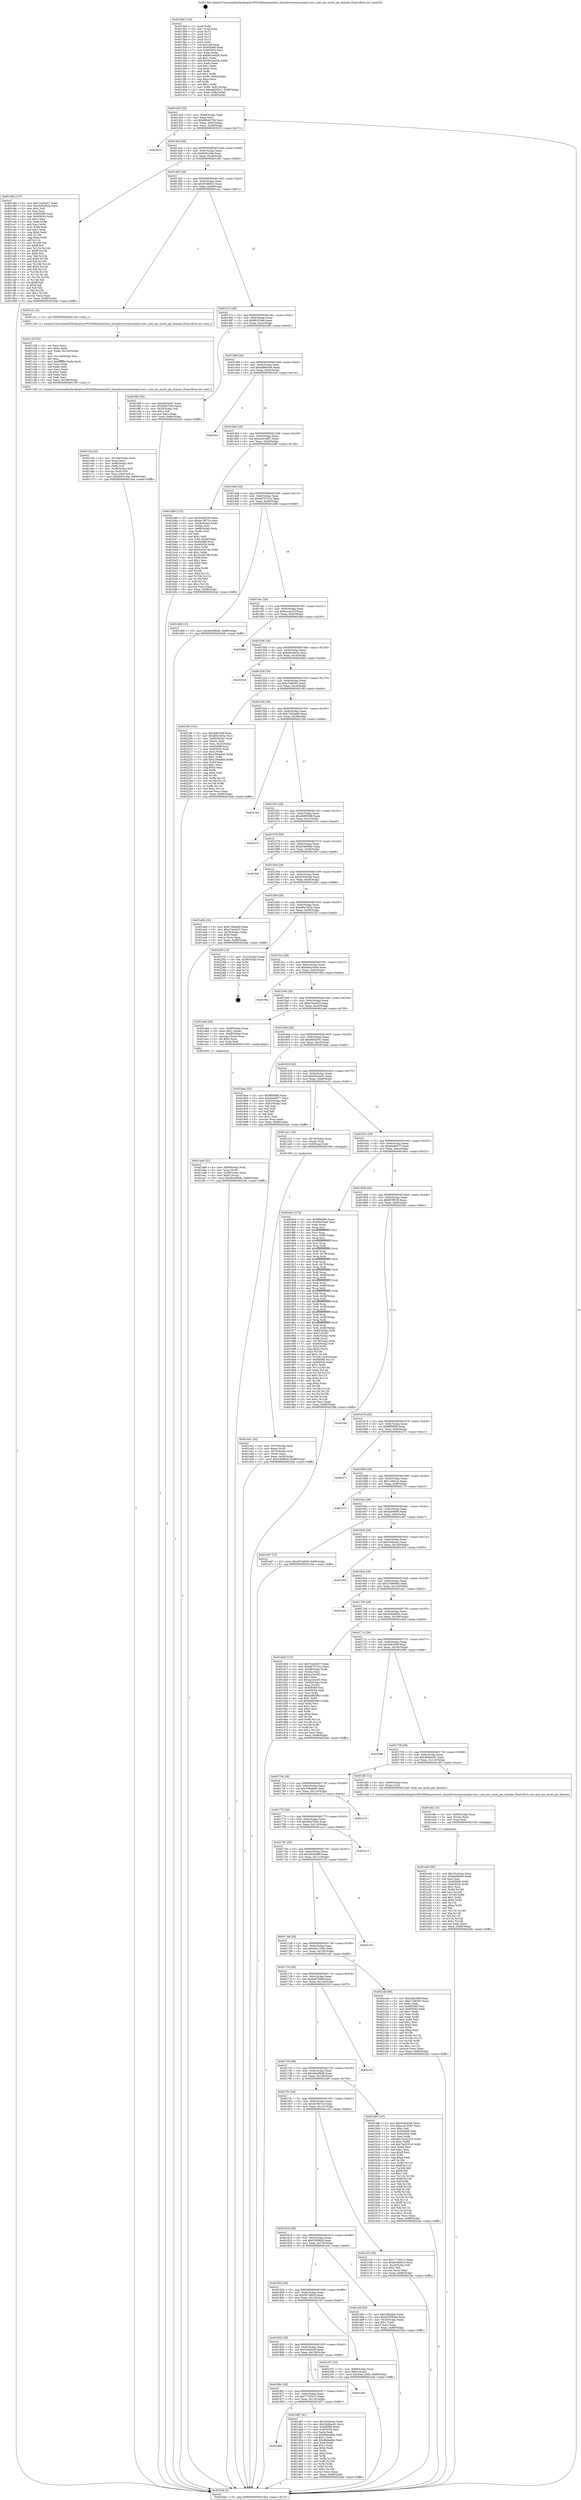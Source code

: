 digraph "0x4013b0" {
  label = "0x4013b0 (/mnt/c/Users/mathe/Desktop/tcc/POCII/binaries/extr_linuxdriversmiscmeipci-me.c_mei_me_unset_pm_domain_Final-ollvm.out::main(0))"
  labelloc = "t"
  node[shape=record]

  Entry [label="",width=0.3,height=0.3,shape=circle,fillcolor=black,style=filled]
  "0x401424" [label="{
     0x401424 [32]\l
     | [instrs]\l
     &nbsp;&nbsp;0x401424 \<+6\>: mov -0x88(%rbp),%eax\l
     &nbsp;&nbsp;0x40142a \<+2\>: mov %eax,%ecx\l
     &nbsp;&nbsp;0x40142c \<+6\>: sub $0x89bd2790,%ecx\l
     &nbsp;&nbsp;0x401432 \<+6\>: mov %eax,-0x9c(%rbp)\l
     &nbsp;&nbsp;0x401438 \<+6\>: mov %ecx,-0xa0(%rbp)\l
     &nbsp;&nbsp;0x40143e \<+6\>: je 0000000000402023 \<main+0xc73\>\l
  }"]
  "0x402023" [label="{
     0x402023\l
  }", style=dashed]
  "0x401444" [label="{
     0x401444 [28]\l
     | [instrs]\l
     &nbsp;&nbsp;0x401444 \<+5\>: jmp 0000000000401449 \<main+0x99\>\l
     &nbsp;&nbsp;0x401449 \<+6\>: mov -0x9c(%rbp),%eax\l
     &nbsp;&nbsp;0x40144f \<+5\>: sub $0x8c921efa,%eax\l
     &nbsp;&nbsp;0x401454 \<+6\>: mov %eax,-0xa4(%rbp)\l
     &nbsp;&nbsp;0x40145a \<+6\>: je 0000000000401c84 \<main+0x8d4\>\l
  }"]
  Exit [label="",width=0.3,height=0.3,shape=circle,fillcolor=black,style=filled,peripheries=2]
  "0x401c84" [label="{
     0x401c84 [137]\l
     | [instrs]\l
     &nbsp;&nbsp;0x401c84 \<+5\>: mov $0x7ca26457,%eax\l
     &nbsp;&nbsp;0x401c89 \<+5\>: mov $0x2b50d054,%ecx\l
     &nbsp;&nbsp;0x401c8e \<+2\>: mov $0x1,%dl\l
     &nbsp;&nbsp;0x401c90 \<+2\>: xor %esi,%esi\l
     &nbsp;&nbsp;0x401c92 \<+7\>: mov 0x405068,%edi\l
     &nbsp;&nbsp;0x401c99 \<+8\>: mov 0x405054,%r8d\l
     &nbsp;&nbsp;0x401ca1 \<+3\>: sub $0x1,%esi\l
     &nbsp;&nbsp;0x401ca4 \<+3\>: mov %edi,%r9d\l
     &nbsp;&nbsp;0x401ca7 \<+3\>: add %esi,%r9d\l
     &nbsp;&nbsp;0x401caa \<+4\>: imul %r9d,%edi\l
     &nbsp;&nbsp;0x401cae \<+3\>: and $0x1,%edi\l
     &nbsp;&nbsp;0x401cb1 \<+3\>: cmp $0x0,%edi\l
     &nbsp;&nbsp;0x401cb4 \<+4\>: sete %r10b\l
     &nbsp;&nbsp;0x401cb8 \<+4\>: cmp $0xa,%r8d\l
     &nbsp;&nbsp;0x401cbc \<+4\>: setl %r11b\l
     &nbsp;&nbsp;0x401cc0 \<+3\>: mov %r10b,%bl\l
     &nbsp;&nbsp;0x401cc3 \<+3\>: xor $0xff,%bl\l
     &nbsp;&nbsp;0x401cc6 \<+3\>: mov %r11b,%r14b\l
     &nbsp;&nbsp;0x401cc9 \<+4\>: xor $0xff,%r14b\l
     &nbsp;&nbsp;0x401ccd \<+3\>: xor $0x0,%dl\l
     &nbsp;&nbsp;0x401cd0 \<+3\>: mov %bl,%r15b\l
     &nbsp;&nbsp;0x401cd3 \<+4\>: and $0x0,%r15b\l
     &nbsp;&nbsp;0x401cd7 \<+3\>: and %dl,%r10b\l
     &nbsp;&nbsp;0x401cda \<+3\>: mov %r14b,%r12b\l
     &nbsp;&nbsp;0x401cdd \<+4\>: and $0x0,%r12b\l
     &nbsp;&nbsp;0x401ce1 \<+3\>: and %dl,%r11b\l
     &nbsp;&nbsp;0x401ce4 \<+3\>: or %r10b,%r15b\l
     &nbsp;&nbsp;0x401ce7 \<+3\>: or %r11b,%r12b\l
     &nbsp;&nbsp;0x401cea \<+3\>: xor %r12b,%r15b\l
     &nbsp;&nbsp;0x401ced \<+3\>: or %r14b,%bl\l
     &nbsp;&nbsp;0x401cf0 \<+3\>: xor $0xff,%bl\l
     &nbsp;&nbsp;0x401cf3 \<+3\>: or $0x0,%dl\l
     &nbsp;&nbsp;0x401cf6 \<+2\>: and %dl,%bl\l
     &nbsp;&nbsp;0x401cf8 \<+3\>: or %bl,%r15b\l
     &nbsp;&nbsp;0x401cfb \<+4\>: test $0x1,%r15b\l
     &nbsp;&nbsp;0x401cff \<+3\>: cmovne %ecx,%eax\l
     &nbsp;&nbsp;0x401d02 \<+6\>: mov %eax,-0x88(%rbp)\l
     &nbsp;&nbsp;0x401d08 \<+5\>: jmp 00000000004023ab \<main+0xffb\>\l
  }"]
  "0x401460" [label="{
     0x401460 [28]\l
     | [instrs]\l
     &nbsp;&nbsp;0x401460 \<+5\>: jmp 0000000000401465 \<main+0xb5\>\l
     &nbsp;&nbsp;0x401465 \<+6\>: mov -0x9c(%rbp),%eax\l
     &nbsp;&nbsp;0x40146b \<+5\>: sub $0x916fe8c3,%eax\l
     &nbsp;&nbsp;0x401470 \<+6\>: mov %eax,-0xa8(%rbp)\l
     &nbsp;&nbsp;0x401476 \<+6\>: je 0000000000401c21 \<main+0x871\>\l
  }"]
  "0x401e0d" [label="{
     0x401e0d [90]\l
     | [instrs]\l
     &nbsp;&nbsp;0x401e0d \<+5\>: mov $0x1fcd2eac,%ecx\l
     &nbsp;&nbsp;0x401e12 \<+5\>: mov $0xba94689,%edx\l
     &nbsp;&nbsp;0x401e17 \<+2\>: xor %esi,%esi\l
     &nbsp;&nbsp;0x401e19 \<+8\>: mov 0x405068,%r8d\l
     &nbsp;&nbsp;0x401e21 \<+8\>: mov 0x405054,%r9d\l
     &nbsp;&nbsp;0x401e29 \<+3\>: sub $0x1,%esi\l
     &nbsp;&nbsp;0x401e2c \<+3\>: mov %r8d,%r10d\l
     &nbsp;&nbsp;0x401e2f \<+3\>: add %esi,%r10d\l
     &nbsp;&nbsp;0x401e32 \<+4\>: imul %r10d,%r8d\l
     &nbsp;&nbsp;0x401e36 \<+4\>: and $0x1,%r8d\l
     &nbsp;&nbsp;0x401e3a \<+4\>: cmp $0x0,%r8d\l
     &nbsp;&nbsp;0x401e3e \<+4\>: sete %r11b\l
     &nbsp;&nbsp;0x401e42 \<+4\>: cmp $0xa,%r9d\l
     &nbsp;&nbsp;0x401e46 \<+3\>: setl %bl\l
     &nbsp;&nbsp;0x401e49 \<+3\>: mov %r11b,%r14b\l
     &nbsp;&nbsp;0x401e4c \<+3\>: and %bl,%r14b\l
     &nbsp;&nbsp;0x401e4f \<+3\>: xor %bl,%r11b\l
     &nbsp;&nbsp;0x401e52 \<+3\>: or %r11b,%r14b\l
     &nbsp;&nbsp;0x401e55 \<+4\>: test $0x1,%r14b\l
     &nbsp;&nbsp;0x401e59 \<+3\>: cmovne %edx,%ecx\l
     &nbsp;&nbsp;0x401e5c \<+6\>: mov %ecx,-0x88(%rbp)\l
     &nbsp;&nbsp;0x401e62 \<+5\>: jmp 00000000004023ab \<main+0xffb\>\l
  }"]
  "0x401c21" [label="{
     0x401c21 [5]\l
     | [instrs]\l
     &nbsp;&nbsp;0x401c21 \<+5\>: call 0000000000401160 \<next_i\>\l
     | [calls]\l
     &nbsp;&nbsp;0x401160 \{1\} (/mnt/c/Users/mathe/Desktop/tcc/POCII/binaries/extr_linuxdriversmiscmeipci-me.c_mei_me_unset_pm_domain_Final-ollvm.out::next_i)\l
  }"]
  "0x40147c" [label="{
     0x40147c [28]\l
     | [instrs]\l
     &nbsp;&nbsp;0x40147c \<+5\>: jmp 0000000000401481 \<main+0xd1\>\l
     &nbsp;&nbsp;0x401481 \<+6\>: mov -0x9c(%rbp),%eax\l
     &nbsp;&nbsp;0x401487 \<+5\>: sub $0x9fcf19a6,%eax\l
     &nbsp;&nbsp;0x40148c \<+6\>: mov %eax,-0xac(%rbp)\l
     &nbsp;&nbsp;0x401492 \<+6\>: je 00000000004019f5 \<main+0x645\>\l
  }"]
  "0x401dfe" [label="{
     0x401dfe [15]\l
     | [instrs]\l
     &nbsp;&nbsp;0x401dfe \<+4\>: mov -0x60(%rbp),%rax\l
     &nbsp;&nbsp;0x401e02 \<+3\>: mov (%rax),%rax\l
     &nbsp;&nbsp;0x401e05 \<+3\>: mov %rax,%rdi\l
     &nbsp;&nbsp;0x401e08 \<+5\>: call 0000000000401030 \<free@plt\>\l
     | [calls]\l
     &nbsp;&nbsp;0x401030 \{1\} (unknown)\l
  }"]
  "0x4019f5" [label="{
     0x4019f5 [30]\l
     | [instrs]\l
     &nbsp;&nbsp;0x4019f5 \<+5\>: mov $0xef5cbe61,%eax\l
     &nbsp;&nbsp;0x4019fa \<+5\>: mov $0x3f2b7b64,%ecx\l
     &nbsp;&nbsp;0x4019ff \<+3\>: mov -0x35(%rbp),%dl\l
     &nbsp;&nbsp;0x401a02 \<+3\>: test $0x1,%dl\l
     &nbsp;&nbsp;0x401a05 \<+3\>: cmovne %ecx,%eax\l
     &nbsp;&nbsp;0x401a08 \<+6\>: mov %eax,-0x88(%rbp)\l
     &nbsp;&nbsp;0x401a0e \<+5\>: jmp 00000000004023ab \<main+0xffb\>\l
  }"]
  "0x401498" [label="{
     0x401498 [28]\l
     | [instrs]\l
     &nbsp;&nbsp;0x401498 \<+5\>: jmp 000000000040149d \<main+0xed\>\l
     &nbsp;&nbsp;0x40149d \<+6\>: mov -0x9c(%rbp),%eax\l
     &nbsp;&nbsp;0x4014a3 \<+5\>: sub $0xa986a5e8,%eax\l
     &nbsp;&nbsp;0x4014a8 \<+6\>: mov %eax,-0xb0(%rbp)\l
     &nbsp;&nbsp;0x4014ae \<+6\>: je 0000000000401fcd \<main+0xc1d\>\l
  }"]
  "0x401888" [label="{
     0x401888\l
  }", style=dashed]
  "0x401fcd" [label="{
     0x401fcd\l
  }", style=dashed]
  "0x4014b4" [label="{
     0x4014b4 [28]\l
     | [instrs]\l
     &nbsp;&nbsp;0x4014b4 \<+5\>: jmp 00000000004014b9 \<main+0x109\>\l
     &nbsp;&nbsp;0x4014b9 \<+6\>: mov -0x9c(%rbp),%eax\l
     &nbsp;&nbsp;0x4014bf \<+5\>: sub $0xacd140b7,%eax\l
     &nbsp;&nbsp;0x4014c4 \<+6\>: mov %eax,-0xb4(%rbp)\l
     &nbsp;&nbsp;0x4014ca \<+6\>: je 0000000000401b89 \<main+0x7d9\>\l
  }"]
  "0x401d97" [label="{
     0x401d97 [91]\l
     | [instrs]\l
     &nbsp;&nbsp;0x401d97 \<+5\>: mov $0x1fcd2eac,%eax\l
     &nbsp;&nbsp;0x401d9c \<+5\>: mov $0x36d6ec91,%ecx\l
     &nbsp;&nbsp;0x401da1 \<+7\>: mov 0x405068,%edx\l
     &nbsp;&nbsp;0x401da8 \<+7\>: mov 0x405054,%esi\l
     &nbsp;&nbsp;0x401daf \<+2\>: mov %edx,%edi\l
     &nbsp;&nbsp;0x401db1 \<+6\>: sub $0xdfebadbe,%edi\l
     &nbsp;&nbsp;0x401db7 \<+3\>: sub $0x1,%edi\l
     &nbsp;&nbsp;0x401dba \<+6\>: add $0xdfebadbe,%edi\l
     &nbsp;&nbsp;0x401dc0 \<+3\>: imul %edi,%edx\l
     &nbsp;&nbsp;0x401dc3 \<+3\>: and $0x1,%edx\l
     &nbsp;&nbsp;0x401dc6 \<+3\>: cmp $0x0,%edx\l
     &nbsp;&nbsp;0x401dc9 \<+4\>: sete %r8b\l
     &nbsp;&nbsp;0x401dcd \<+3\>: cmp $0xa,%esi\l
     &nbsp;&nbsp;0x401dd0 \<+4\>: setl %r9b\l
     &nbsp;&nbsp;0x401dd4 \<+3\>: mov %r8b,%r10b\l
     &nbsp;&nbsp;0x401dd7 \<+3\>: and %r9b,%r10b\l
     &nbsp;&nbsp;0x401dda \<+3\>: xor %r9b,%r8b\l
     &nbsp;&nbsp;0x401ddd \<+3\>: or %r8b,%r10b\l
     &nbsp;&nbsp;0x401de0 \<+4\>: test $0x1,%r10b\l
     &nbsp;&nbsp;0x401de4 \<+3\>: cmovne %ecx,%eax\l
     &nbsp;&nbsp;0x401de7 \<+6\>: mov %eax,-0x88(%rbp)\l
     &nbsp;&nbsp;0x401ded \<+5\>: jmp 00000000004023ab \<main+0xffb\>\l
  }"]
  "0x401b89" [label="{
     0x401b89 [122]\l
     | [instrs]\l
     &nbsp;&nbsp;0x401b89 \<+5\>: mov $0x5c9cf229,%eax\l
     &nbsp;&nbsp;0x401b8e \<+5\>: mov $0x4e7fb71e,%ecx\l
     &nbsp;&nbsp;0x401b93 \<+4\>: mov -0x58(%rbp),%rdx\l
     &nbsp;&nbsp;0x401b97 \<+2\>: mov (%rdx),%esi\l
     &nbsp;&nbsp;0x401b99 \<+4\>: mov -0x68(%rbp),%rdx\l
     &nbsp;&nbsp;0x401b9d \<+2\>: cmp (%rdx),%esi\l
     &nbsp;&nbsp;0x401b9f \<+4\>: setl %dil\l
     &nbsp;&nbsp;0x401ba3 \<+4\>: and $0x1,%dil\l
     &nbsp;&nbsp;0x401ba7 \<+4\>: mov %dil,-0x2d(%rbp)\l
     &nbsp;&nbsp;0x401bab \<+7\>: mov 0x405068,%esi\l
     &nbsp;&nbsp;0x401bb2 \<+8\>: mov 0x405054,%r8d\l
     &nbsp;&nbsp;0x401bba \<+3\>: mov %esi,%r9d\l
     &nbsp;&nbsp;0x401bbd \<+7\>: add $0x3ce5e74b,%r9d\l
     &nbsp;&nbsp;0x401bc4 \<+4\>: sub $0x1,%r9d\l
     &nbsp;&nbsp;0x401bc8 \<+7\>: sub $0x3ce5e74b,%r9d\l
     &nbsp;&nbsp;0x401bcf \<+4\>: imul %r9d,%esi\l
     &nbsp;&nbsp;0x401bd3 \<+3\>: and $0x1,%esi\l
     &nbsp;&nbsp;0x401bd6 \<+3\>: cmp $0x0,%esi\l
     &nbsp;&nbsp;0x401bd9 \<+4\>: sete %dil\l
     &nbsp;&nbsp;0x401bdd \<+4\>: cmp $0xa,%r8d\l
     &nbsp;&nbsp;0x401be1 \<+4\>: setl %r10b\l
     &nbsp;&nbsp;0x401be5 \<+3\>: mov %dil,%r11b\l
     &nbsp;&nbsp;0x401be8 \<+3\>: and %r10b,%r11b\l
     &nbsp;&nbsp;0x401beb \<+3\>: xor %r10b,%dil\l
     &nbsp;&nbsp;0x401bee \<+3\>: or %dil,%r11b\l
     &nbsp;&nbsp;0x401bf1 \<+4\>: test $0x1,%r11b\l
     &nbsp;&nbsp;0x401bf5 \<+3\>: cmovne %ecx,%eax\l
     &nbsp;&nbsp;0x401bf8 \<+6\>: mov %eax,-0x88(%rbp)\l
     &nbsp;&nbsp;0x401bfe \<+5\>: jmp 00000000004023ab \<main+0xffb\>\l
  }"]
  "0x4014d0" [label="{
     0x4014d0 [28]\l
     | [instrs]\l
     &nbsp;&nbsp;0x4014d0 \<+5\>: jmp 00000000004014d5 \<main+0x125\>\l
     &nbsp;&nbsp;0x4014d5 \<+6\>: mov -0x9c(%rbp),%eax\l
     &nbsp;&nbsp;0x4014db \<+5\>: sub $0xb670741a,%eax\l
     &nbsp;&nbsp;0x4014e0 \<+6\>: mov %eax,-0xb8(%rbp)\l
     &nbsp;&nbsp;0x4014e6 \<+6\>: je 0000000000401d88 \<main+0x9d8\>\l
  }"]
  "0x40186c" [label="{
     0x40186c [28]\l
     | [instrs]\l
     &nbsp;&nbsp;0x40186c \<+5\>: jmp 0000000000401871 \<main+0x4c1\>\l
     &nbsp;&nbsp;0x401871 \<+6\>: mov -0x9c(%rbp),%eax\l
     &nbsp;&nbsp;0x401877 \<+5\>: sub $0x771f3313,%eax\l
     &nbsp;&nbsp;0x40187c \<+6\>: mov %eax,-0x13c(%rbp)\l
     &nbsp;&nbsp;0x401882 \<+6\>: je 0000000000401d97 \<main+0x9e7\>\l
  }"]
  "0x401d88" [label="{
     0x401d88 [15]\l
     | [instrs]\l
     &nbsp;&nbsp;0x401d88 \<+10\>: movl $0x4b44f0d6,-0x88(%rbp)\l
     &nbsp;&nbsp;0x401d92 \<+5\>: jmp 00000000004023ab \<main+0xffb\>\l
  }"]
  "0x4014ec" [label="{
     0x4014ec [28]\l
     | [instrs]\l
     &nbsp;&nbsp;0x4014ec \<+5\>: jmp 00000000004014f1 \<main+0x141\>\l
     &nbsp;&nbsp;0x4014f1 \<+6\>: mov -0x9c(%rbp),%eax\l
     &nbsp;&nbsp;0x4014f7 \<+5\>: sub $0xbccea31f,%eax\l
     &nbsp;&nbsp;0x4014fc \<+6\>: mov %eax,-0xbc(%rbp)\l
     &nbsp;&nbsp;0x401502 \<+6\>: je 00000000004020e0 \<main+0xd30\>\l
  }"]
  "0x4022b6" [label="{
     0x4022b6\l
  }", style=dashed]
  "0x4020e0" [label="{
     0x4020e0\l
  }", style=dashed]
  "0x401508" [label="{
     0x401508 [28]\l
     | [instrs]\l
     &nbsp;&nbsp;0x401508 \<+5\>: jmp 000000000040150d \<main+0x15d\>\l
     &nbsp;&nbsp;0x40150d \<+6\>: mov -0x9c(%rbp),%eax\l
     &nbsp;&nbsp;0x401513 \<+5\>: sub $0xbf41843e,%eax\l
     &nbsp;&nbsp;0x401518 \<+6\>: mov %eax,-0xc0(%rbp)\l
     &nbsp;&nbsp;0x40151e \<+6\>: je 000000000040204d \<main+0xc9d\>\l
  }"]
  "0x401850" [label="{
     0x401850 [28]\l
     | [instrs]\l
     &nbsp;&nbsp;0x401850 \<+5\>: jmp 0000000000401855 \<main+0x4a5\>\l
     &nbsp;&nbsp;0x401855 \<+6\>: mov -0x9c(%rbp),%eax\l
     &nbsp;&nbsp;0x40185b \<+5\>: sub $0x5c9cf229,%eax\l
     &nbsp;&nbsp;0x401860 \<+6\>: mov %eax,-0x138(%rbp)\l
     &nbsp;&nbsp;0x401866 \<+6\>: je 00000000004022b6 \<main+0xf06\>\l
  }"]
  "0x40204d" [label="{
     0x40204d\l
  }", style=dashed]
  "0x401524" [label="{
     0x401524 [28]\l
     | [instrs]\l
     &nbsp;&nbsp;0x401524 \<+5\>: jmp 0000000000401529 \<main+0x179\>\l
     &nbsp;&nbsp;0x401529 \<+6\>: mov -0x9c(%rbp),%eax\l
     &nbsp;&nbsp;0x40152f \<+5\>: sub $0xc7afb565,%eax\l
     &nbsp;&nbsp;0x401534 \<+6\>: mov %eax,-0xc4(%rbp)\l
     &nbsp;&nbsp;0x40153a \<+6\>: je 00000000004021f6 \<main+0xe46\>\l
  }"]
  "0x402187" [label="{
     0x402187 [25]\l
     | [instrs]\l
     &nbsp;&nbsp;0x402187 \<+4\>: mov -0x80(%rbp),%rax\l
     &nbsp;&nbsp;0x40218b \<+6\>: movl $0x0,(%rax)\l
     &nbsp;&nbsp;0x402191 \<+10\>: movl $0x49a116d5,-0x88(%rbp)\l
     &nbsp;&nbsp;0x40219b \<+5\>: jmp 00000000004023ab \<main+0xffb\>\l
  }"]
  "0x4021f6" [label="{
     0x4021f6 [105]\l
     | [instrs]\l
     &nbsp;&nbsp;0x4021f6 \<+5\>: mov $0x2dfc356f,%eax\l
     &nbsp;&nbsp;0x4021fb \<+5\>: mov $0xd65c363a,%ecx\l
     &nbsp;&nbsp;0x402200 \<+4\>: mov -0x80(%rbp),%rdx\l
     &nbsp;&nbsp;0x402204 \<+2\>: mov (%rdx),%esi\l
     &nbsp;&nbsp;0x402206 \<+3\>: mov %esi,-0x2c(%rbp)\l
     &nbsp;&nbsp;0x402209 \<+7\>: mov 0x405068,%esi\l
     &nbsp;&nbsp;0x402210 \<+7\>: mov 0x405054,%edi\l
     &nbsp;&nbsp;0x402217 \<+3\>: mov %esi,%r8d\l
     &nbsp;&nbsp;0x40221a \<+7\>: sub $0x239ea8d0,%r8d\l
     &nbsp;&nbsp;0x402221 \<+4\>: sub $0x1,%r8d\l
     &nbsp;&nbsp;0x402225 \<+7\>: add $0x239ea8d0,%r8d\l
     &nbsp;&nbsp;0x40222c \<+4\>: imul %r8d,%esi\l
     &nbsp;&nbsp;0x402230 \<+3\>: and $0x1,%esi\l
     &nbsp;&nbsp;0x402233 \<+3\>: cmp $0x0,%esi\l
     &nbsp;&nbsp;0x402236 \<+4\>: sete %r9b\l
     &nbsp;&nbsp;0x40223a \<+3\>: cmp $0xa,%edi\l
     &nbsp;&nbsp;0x40223d \<+4\>: setl %r10b\l
     &nbsp;&nbsp;0x402241 \<+3\>: mov %r9b,%r11b\l
     &nbsp;&nbsp;0x402244 \<+3\>: and %r10b,%r11b\l
     &nbsp;&nbsp;0x402247 \<+3\>: xor %r10b,%r9b\l
     &nbsp;&nbsp;0x40224a \<+3\>: or %r9b,%r11b\l
     &nbsp;&nbsp;0x40224d \<+4\>: test $0x1,%r11b\l
     &nbsp;&nbsp;0x402251 \<+3\>: cmovne %ecx,%eax\l
     &nbsp;&nbsp;0x402254 \<+6\>: mov %eax,-0x88(%rbp)\l
     &nbsp;&nbsp;0x40225a \<+5\>: jmp 00000000004023ab \<main+0xffb\>\l
  }"]
  "0x401540" [label="{
     0x401540 [28]\l
     | [instrs]\l
     &nbsp;&nbsp;0x401540 \<+5\>: jmp 0000000000401545 \<main+0x195\>\l
     &nbsp;&nbsp;0x401545 \<+6\>: mov -0x9c(%rbp),%eax\l
     &nbsp;&nbsp;0x40154b \<+5\>: sub $0xc7d5dad6,%eax\l
     &nbsp;&nbsp;0x401550 \<+6\>: mov %eax,-0xc8(%rbp)\l
     &nbsp;&nbsp;0x401556 \<+6\>: je 0000000000402164 \<main+0xdb4\>\l
  }"]
  "0x401c5a" [label="{
     0x401c5a [42]\l
     | [instrs]\l
     &nbsp;&nbsp;0x401c5a \<+6\>: mov -0x148(%rbp),%ecx\l
     &nbsp;&nbsp;0x401c60 \<+3\>: imul %eax,%ecx\l
     &nbsp;&nbsp;0x401c63 \<+4\>: mov -0x60(%rbp),%r8\l
     &nbsp;&nbsp;0x401c67 \<+3\>: mov (%r8),%r8\l
     &nbsp;&nbsp;0x401c6a \<+4\>: mov -0x58(%rbp),%r9\l
     &nbsp;&nbsp;0x401c6e \<+3\>: movslq (%r9),%r9\l
     &nbsp;&nbsp;0x401c71 \<+4\>: mov %ecx,(%r8,%r9,4)\l
     &nbsp;&nbsp;0x401c75 \<+10\>: movl $0x8c921efa,-0x88(%rbp)\l
     &nbsp;&nbsp;0x401c7f \<+5\>: jmp 00000000004023ab \<main+0xffb\>\l
  }"]
  "0x402164" [label="{
     0x402164\l
  }", style=dashed]
  "0x40155c" [label="{
     0x40155c [28]\l
     | [instrs]\l
     &nbsp;&nbsp;0x40155c \<+5\>: jmp 0000000000401561 \<main+0x1b1\>\l
     &nbsp;&nbsp;0x401561 \<+6\>: mov -0x9c(%rbp),%eax\l
     &nbsp;&nbsp;0x401567 \<+5\>: sub $0xc8d059d9,%eax\l
     &nbsp;&nbsp;0x40156c \<+6\>: mov %eax,-0xcc(%rbp)\l
     &nbsp;&nbsp;0x401572 \<+6\>: je 0000000000401e76 \<main+0xac6\>\l
  }"]
  "0x401c26" [label="{
     0x401c26 [52]\l
     | [instrs]\l
     &nbsp;&nbsp;0x401c26 \<+2\>: xor %ecx,%ecx\l
     &nbsp;&nbsp;0x401c28 \<+5\>: mov $0x2,%edx\l
     &nbsp;&nbsp;0x401c2d \<+6\>: mov %edx,-0x144(%rbp)\l
     &nbsp;&nbsp;0x401c33 \<+1\>: cltd\l
     &nbsp;&nbsp;0x401c34 \<+6\>: mov -0x144(%rbp),%esi\l
     &nbsp;&nbsp;0x401c3a \<+2\>: idiv %esi\l
     &nbsp;&nbsp;0x401c3c \<+6\>: imul $0xfffffffe,%edx,%edx\l
     &nbsp;&nbsp;0x401c42 \<+2\>: mov %ecx,%edi\l
     &nbsp;&nbsp;0x401c44 \<+2\>: sub %edx,%edi\l
     &nbsp;&nbsp;0x401c46 \<+2\>: mov %ecx,%edx\l
     &nbsp;&nbsp;0x401c48 \<+3\>: sub $0x1,%edx\l
     &nbsp;&nbsp;0x401c4b \<+2\>: add %edx,%edi\l
     &nbsp;&nbsp;0x401c4d \<+2\>: sub %edi,%ecx\l
     &nbsp;&nbsp;0x401c4f \<+6\>: mov %ecx,-0x148(%rbp)\l
     &nbsp;&nbsp;0x401c55 \<+5\>: call 0000000000401160 \<next_i\>\l
     | [calls]\l
     &nbsp;&nbsp;0x401160 \{1\} (/mnt/c/Users/mathe/Desktop/tcc/POCII/binaries/extr_linuxdriversmiscmeipci-me.c_mei_me_unset_pm_domain_Final-ollvm.out::next_i)\l
  }"]
  "0x401e76" [label="{
     0x401e76\l
  }", style=dashed]
  "0x401578" [label="{
     0x401578 [28]\l
     | [instrs]\l
     &nbsp;&nbsp;0x401578 \<+5\>: jmp 000000000040157d \<main+0x1cd\>\l
     &nbsp;&nbsp;0x40157d \<+6\>: mov -0x9c(%rbp),%eax\l
     &nbsp;&nbsp;0x401583 \<+5\>: sub $0xd19e89a6,%eax\l
     &nbsp;&nbsp;0x401588 \<+6\>: mov %eax,-0xd0(%rbp)\l
     &nbsp;&nbsp;0x40158e \<+6\>: je 0000000000401fa9 \<main+0xbf9\>\l
  }"]
  "0x401ad6" [label="{
     0x401ad6 [32]\l
     | [instrs]\l
     &nbsp;&nbsp;0x401ad6 \<+4\>: mov -0x60(%rbp),%rdi\l
     &nbsp;&nbsp;0x401ada \<+3\>: mov %rax,(%rdi)\l
     &nbsp;&nbsp;0x401add \<+4\>: mov -0x58(%rbp),%rax\l
     &nbsp;&nbsp;0x401ae1 \<+6\>: movl $0x0,(%rax)\l
     &nbsp;&nbsp;0x401ae7 \<+10\>: movl $0x4b44f0d6,-0x88(%rbp)\l
     &nbsp;&nbsp;0x401af1 \<+5\>: jmp 00000000004023ab \<main+0xffb\>\l
  }"]
  "0x401fa9" [label="{
     0x401fa9\l
  }", style=dashed]
  "0x401594" [label="{
     0x401594 [28]\l
     | [instrs]\l
     &nbsp;&nbsp;0x401594 \<+5\>: jmp 0000000000401599 \<main+0x1e9\>\l
     &nbsp;&nbsp;0x401599 \<+6\>: mov -0x9c(%rbp),%eax\l
     &nbsp;&nbsp;0x40159f \<+5\>: sub $0xd25593ed,%eax\l
     &nbsp;&nbsp;0x4015a4 \<+6\>: mov %eax,-0xd4(%rbp)\l
     &nbsp;&nbsp;0x4015aa \<+6\>: je 0000000000401a9b \<main+0x6eb\>\l
  }"]
  "0x401834" [label="{
     0x401834 [28]\l
     | [instrs]\l
     &nbsp;&nbsp;0x401834 \<+5\>: jmp 0000000000401839 \<main+0x489\>\l
     &nbsp;&nbsp;0x401839 \<+6\>: mov -0x9c(%rbp),%eax\l
     &nbsp;&nbsp;0x40183f \<+5\>: sub $0x587a9b5f,%eax\l
     &nbsp;&nbsp;0x401844 \<+6\>: mov %eax,-0x134(%rbp)\l
     &nbsp;&nbsp;0x40184a \<+6\>: je 0000000000402187 \<main+0xdd7\>\l
  }"]
  "0x401a9b" [label="{
     0x401a9b [30]\l
     | [instrs]\l
     &nbsp;&nbsp;0x401a9b \<+5\>: mov $0xc7d5dad6,%eax\l
     &nbsp;&nbsp;0x401aa0 \<+5\>: mov $0xe7aecb23,%ecx\l
     &nbsp;&nbsp;0x401aa5 \<+3\>: mov -0x34(%rbp),%edx\l
     &nbsp;&nbsp;0x401aa8 \<+3\>: cmp $0x0,%edx\l
     &nbsp;&nbsp;0x401aab \<+3\>: cmove %ecx,%eax\l
     &nbsp;&nbsp;0x401aae \<+6\>: mov %eax,-0x88(%rbp)\l
     &nbsp;&nbsp;0x401ab4 \<+5\>: jmp 00000000004023ab \<main+0xffb\>\l
  }"]
  "0x4015b0" [label="{
     0x4015b0 [28]\l
     | [instrs]\l
     &nbsp;&nbsp;0x4015b0 \<+5\>: jmp 00000000004015b5 \<main+0x205\>\l
     &nbsp;&nbsp;0x4015b5 \<+6\>: mov -0x9c(%rbp),%eax\l
     &nbsp;&nbsp;0x4015bb \<+5\>: sub $0xd65c363a,%eax\l
     &nbsp;&nbsp;0x4015c0 \<+6\>: mov %eax,-0xd8(%rbp)\l
     &nbsp;&nbsp;0x4015c6 \<+6\>: je 000000000040225f \<main+0xeaf\>\l
  }"]
  "0x401a5f" [label="{
     0x401a5f [30]\l
     | [instrs]\l
     &nbsp;&nbsp;0x401a5f \<+5\>: mov $0x3cf6a8eb,%eax\l
     &nbsp;&nbsp;0x401a64 \<+5\>: mov $0xd25593ed,%ecx\l
     &nbsp;&nbsp;0x401a69 \<+3\>: mov -0x34(%rbp),%edx\l
     &nbsp;&nbsp;0x401a6c \<+3\>: cmp $0x1,%edx\l
     &nbsp;&nbsp;0x401a6f \<+3\>: cmovl %ecx,%eax\l
     &nbsp;&nbsp;0x401a72 \<+6\>: mov %eax,-0x88(%rbp)\l
     &nbsp;&nbsp;0x401a78 \<+5\>: jmp 00000000004023ab \<main+0xffb\>\l
  }"]
  "0x40225f" [label="{
     0x40225f [18]\l
     | [instrs]\l
     &nbsp;&nbsp;0x40225f \<+3\>: mov -0x2c(%rbp),%eax\l
     &nbsp;&nbsp;0x402262 \<+4\>: lea -0x28(%rbp),%rsp\l
     &nbsp;&nbsp;0x402266 \<+1\>: pop %rbx\l
     &nbsp;&nbsp;0x402267 \<+2\>: pop %r12\l
     &nbsp;&nbsp;0x402269 \<+2\>: pop %r13\l
     &nbsp;&nbsp;0x40226b \<+2\>: pop %r14\l
     &nbsp;&nbsp;0x40226d \<+2\>: pop %r15\l
     &nbsp;&nbsp;0x40226f \<+1\>: pop %rbp\l
     &nbsp;&nbsp;0x402270 \<+1\>: ret\l
  }"]
  "0x4015cc" [label="{
     0x4015cc [28]\l
     | [instrs]\l
     &nbsp;&nbsp;0x4015cc \<+5\>: jmp 00000000004015d1 \<main+0x221\>\l
     &nbsp;&nbsp;0x4015d1 \<+6\>: mov -0x9c(%rbp),%eax\l
     &nbsp;&nbsp;0x4015d7 \<+5\>: sub $0xdeb23464,%eax\l
     &nbsp;&nbsp;0x4015dc \<+6\>: mov %eax,-0xdc(%rbp)\l
     &nbsp;&nbsp;0x4015e2 \<+6\>: je 0000000000401f9a \<main+0xbea\>\l
  }"]
  "0x401818" [label="{
     0x401818 [28]\l
     | [instrs]\l
     &nbsp;&nbsp;0x401818 \<+5\>: jmp 000000000040181d \<main+0x46d\>\l
     &nbsp;&nbsp;0x40181d \<+6\>: mov -0x9c(%rbp),%eax\l
     &nbsp;&nbsp;0x401823 \<+5\>: sub $0x52f0862f,%eax\l
     &nbsp;&nbsp;0x401828 \<+6\>: mov %eax,-0x130(%rbp)\l
     &nbsp;&nbsp;0x40182e \<+6\>: je 0000000000401a5f \<main+0x6af\>\l
  }"]
  "0x401f9a" [label="{
     0x401f9a\l
  }", style=dashed]
  "0x4015e8" [label="{
     0x4015e8 [28]\l
     | [instrs]\l
     &nbsp;&nbsp;0x4015e8 \<+5\>: jmp 00000000004015ed \<main+0x23d\>\l
     &nbsp;&nbsp;0x4015ed \<+6\>: mov -0x9c(%rbp),%eax\l
     &nbsp;&nbsp;0x4015f3 \<+5\>: sub $0xe7aecb23,%eax\l
     &nbsp;&nbsp;0x4015f8 \<+6\>: mov %eax,-0xe0(%rbp)\l
     &nbsp;&nbsp;0x4015fe \<+6\>: je 0000000000401ab9 \<main+0x709\>\l
  }"]
  "0x401c03" [label="{
     0x401c03 [30]\l
     | [instrs]\l
     &nbsp;&nbsp;0x401c03 \<+5\>: mov $0x771f3313,%eax\l
     &nbsp;&nbsp;0x401c08 \<+5\>: mov $0x916fe8c3,%ecx\l
     &nbsp;&nbsp;0x401c0d \<+3\>: mov -0x2d(%rbp),%dl\l
     &nbsp;&nbsp;0x401c10 \<+3\>: test $0x1,%dl\l
     &nbsp;&nbsp;0x401c13 \<+3\>: cmovne %ecx,%eax\l
     &nbsp;&nbsp;0x401c16 \<+6\>: mov %eax,-0x88(%rbp)\l
     &nbsp;&nbsp;0x401c1c \<+5\>: jmp 00000000004023ab \<main+0xffb\>\l
  }"]
  "0x401ab9" [label="{
     0x401ab9 [29]\l
     | [instrs]\l
     &nbsp;&nbsp;0x401ab9 \<+4\>: mov -0x68(%rbp),%rax\l
     &nbsp;&nbsp;0x401abd \<+6\>: movl $0x1,(%rax)\l
     &nbsp;&nbsp;0x401ac3 \<+4\>: mov -0x68(%rbp),%rax\l
     &nbsp;&nbsp;0x401ac7 \<+3\>: movslq (%rax),%rax\l
     &nbsp;&nbsp;0x401aca \<+4\>: shl $0x2,%rax\l
     &nbsp;&nbsp;0x401ace \<+3\>: mov %rax,%rdi\l
     &nbsp;&nbsp;0x401ad1 \<+5\>: call 0000000000401050 \<malloc@plt\>\l
     | [calls]\l
     &nbsp;&nbsp;0x401050 \{1\} (unknown)\l
  }"]
  "0x401604" [label="{
     0x401604 [28]\l
     | [instrs]\l
     &nbsp;&nbsp;0x401604 \<+5\>: jmp 0000000000401609 \<main+0x259\>\l
     &nbsp;&nbsp;0x401609 \<+6\>: mov -0x9c(%rbp),%eax\l
     &nbsp;&nbsp;0x40160f \<+5\>: sub $0xe8d2f201,%eax\l
     &nbsp;&nbsp;0x401614 \<+6\>: mov %eax,-0xe4(%rbp)\l
     &nbsp;&nbsp;0x40161a \<+6\>: je 00000000004018ae \<main+0x4fe\>\l
  }"]
  "0x4017fc" [label="{
     0x4017fc [28]\l
     | [instrs]\l
     &nbsp;&nbsp;0x4017fc \<+5\>: jmp 0000000000401801 \<main+0x451\>\l
     &nbsp;&nbsp;0x401801 \<+6\>: mov -0x9c(%rbp),%eax\l
     &nbsp;&nbsp;0x401807 \<+5\>: sub $0x4e7fb71e,%eax\l
     &nbsp;&nbsp;0x40180c \<+6\>: mov %eax,-0x12c(%rbp)\l
     &nbsp;&nbsp;0x401812 \<+6\>: je 0000000000401c03 \<main+0x853\>\l
  }"]
  "0x4018ae" [label="{
     0x4018ae [53]\l
     | [instrs]\l
     &nbsp;&nbsp;0x4018ae \<+5\>: mov $0xff0f49f0,%eax\l
     &nbsp;&nbsp;0x4018b3 \<+5\>: mov $0xefa46077,%ecx\l
     &nbsp;&nbsp;0x4018b8 \<+6\>: mov -0x82(%rbp),%dl\l
     &nbsp;&nbsp;0x4018be \<+7\>: mov -0x81(%rbp),%sil\l
     &nbsp;&nbsp;0x4018c5 \<+3\>: mov %dl,%dil\l
     &nbsp;&nbsp;0x4018c8 \<+3\>: and %sil,%dil\l
     &nbsp;&nbsp;0x4018cb \<+3\>: xor %sil,%dl\l
     &nbsp;&nbsp;0x4018ce \<+3\>: or %dl,%dil\l
     &nbsp;&nbsp;0x4018d1 \<+4\>: test $0x1,%dil\l
     &nbsp;&nbsp;0x4018d5 \<+3\>: cmovne %ecx,%eax\l
     &nbsp;&nbsp;0x4018d8 \<+6\>: mov %eax,-0x88(%rbp)\l
     &nbsp;&nbsp;0x4018de \<+5\>: jmp 00000000004023ab \<main+0xffb\>\l
  }"]
  "0x401620" [label="{
     0x401620 [28]\l
     | [instrs]\l
     &nbsp;&nbsp;0x401620 \<+5\>: jmp 0000000000401625 \<main+0x275\>\l
     &nbsp;&nbsp;0x401625 \<+6\>: mov -0x9c(%rbp),%eax\l
     &nbsp;&nbsp;0x40162b \<+5\>: sub $0xef5cbe61,%eax\l
     &nbsp;&nbsp;0x401630 \<+6\>: mov %eax,-0xe8(%rbp)\l
     &nbsp;&nbsp;0x401636 \<+6\>: je 0000000000401a31 \<main+0x681\>\l
  }"]
  "0x4023ab" [label="{
     0x4023ab [5]\l
     | [instrs]\l
     &nbsp;&nbsp;0x4023ab \<+5\>: jmp 0000000000401424 \<main+0x74\>\l
  }"]
  "0x4013b0" [label="{
     0x4013b0 [116]\l
     | [instrs]\l
     &nbsp;&nbsp;0x4013b0 \<+1\>: push %rbp\l
     &nbsp;&nbsp;0x4013b1 \<+3\>: mov %rsp,%rbp\l
     &nbsp;&nbsp;0x4013b4 \<+2\>: push %r15\l
     &nbsp;&nbsp;0x4013b6 \<+2\>: push %r14\l
     &nbsp;&nbsp;0x4013b8 \<+2\>: push %r13\l
     &nbsp;&nbsp;0x4013ba \<+2\>: push %r12\l
     &nbsp;&nbsp;0x4013bc \<+1\>: push %rbx\l
     &nbsp;&nbsp;0x4013bd \<+7\>: sub $0x148,%rsp\l
     &nbsp;&nbsp;0x4013c4 \<+7\>: mov 0x405068,%eax\l
     &nbsp;&nbsp;0x4013cb \<+7\>: mov 0x405054,%ecx\l
     &nbsp;&nbsp;0x4013d2 \<+2\>: mov %eax,%edx\l
     &nbsp;&nbsp;0x4013d4 \<+6\>: sub $0x9d1bed2b,%edx\l
     &nbsp;&nbsp;0x4013da \<+3\>: sub $0x1,%edx\l
     &nbsp;&nbsp;0x4013dd \<+6\>: add $0x9d1bed2b,%edx\l
     &nbsp;&nbsp;0x4013e3 \<+3\>: imul %edx,%eax\l
     &nbsp;&nbsp;0x4013e6 \<+3\>: and $0x1,%eax\l
     &nbsp;&nbsp;0x4013e9 \<+3\>: cmp $0x0,%eax\l
     &nbsp;&nbsp;0x4013ec \<+4\>: sete %r8b\l
     &nbsp;&nbsp;0x4013f0 \<+4\>: and $0x1,%r8b\l
     &nbsp;&nbsp;0x4013f4 \<+7\>: mov %r8b,-0x82(%rbp)\l
     &nbsp;&nbsp;0x4013fb \<+3\>: cmp $0xa,%ecx\l
     &nbsp;&nbsp;0x4013fe \<+4\>: setl %r8b\l
     &nbsp;&nbsp;0x401402 \<+4\>: and $0x1,%r8b\l
     &nbsp;&nbsp;0x401406 \<+7\>: mov %r8b,-0x81(%rbp)\l
     &nbsp;&nbsp;0x40140d \<+10\>: movl $0xe8d2f201,-0x88(%rbp)\l
     &nbsp;&nbsp;0x401417 \<+6\>: mov %edi,-0x8c(%rbp)\l
     &nbsp;&nbsp;0x40141d \<+7\>: mov %rsi,-0x98(%rbp)\l
  }"]
  "0x401af6" [label="{
     0x401af6 [147]\l
     | [instrs]\l
     &nbsp;&nbsp;0x401af6 \<+5\>: mov $0x5c9cf229,%eax\l
     &nbsp;&nbsp;0x401afb \<+5\>: mov $0xacd140b7,%ecx\l
     &nbsp;&nbsp;0x401b00 \<+2\>: mov $0x1,%dl\l
     &nbsp;&nbsp;0x401b02 \<+7\>: mov 0x405068,%esi\l
     &nbsp;&nbsp;0x401b09 \<+7\>: mov 0x405054,%edi\l
     &nbsp;&nbsp;0x401b10 \<+3\>: mov %esi,%r8d\l
     &nbsp;&nbsp;0x401b13 \<+7\>: add $0x74c52516,%r8d\l
     &nbsp;&nbsp;0x401b1a \<+4\>: sub $0x1,%r8d\l
     &nbsp;&nbsp;0x401b1e \<+7\>: sub $0x74c52516,%r8d\l
     &nbsp;&nbsp;0x401b25 \<+4\>: imul %r8d,%esi\l
     &nbsp;&nbsp;0x401b29 \<+3\>: and $0x1,%esi\l
     &nbsp;&nbsp;0x401b2c \<+3\>: cmp $0x0,%esi\l
     &nbsp;&nbsp;0x401b2f \<+4\>: sete %r9b\l
     &nbsp;&nbsp;0x401b33 \<+3\>: cmp $0xa,%edi\l
     &nbsp;&nbsp;0x401b36 \<+4\>: setl %r10b\l
     &nbsp;&nbsp;0x401b3a \<+3\>: mov %r9b,%r11b\l
     &nbsp;&nbsp;0x401b3d \<+4\>: xor $0xff,%r11b\l
     &nbsp;&nbsp;0x401b41 \<+3\>: mov %r10b,%bl\l
     &nbsp;&nbsp;0x401b44 \<+3\>: xor $0xff,%bl\l
     &nbsp;&nbsp;0x401b47 \<+3\>: xor $0x1,%dl\l
     &nbsp;&nbsp;0x401b4a \<+3\>: mov %r11b,%r14b\l
     &nbsp;&nbsp;0x401b4d \<+4\>: and $0xff,%r14b\l
     &nbsp;&nbsp;0x401b51 \<+3\>: and %dl,%r9b\l
     &nbsp;&nbsp;0x401b54 \<+3\>: mov %bl,%r15b\l
     &nbsp;&nbsp;0x401b57 \<+4\>: and $0xff,%r15b\l
     &nbsp;&nbsp;0x401b5b \<+3\>: and %dl,%r10b\l
     &nbsp;&nbsp;0x401b5e \<+3\>: or %r9b,%r14b\l
     &nbsp;&nbsp;0x401b61 \<+3\>: or %r10b,%r15b\l
     &nbsp;&nbsp;0x401b64 \<+3\>: xor %r15b,%r14b\l
     &nbsp;&nbsp;0x401b67 \<+3\>: or %bl,%r11b\l
     &nbsp;&nbsp;0x401b6a \<+4\>: xor $0xff,%r11b\l
     &nbsp;&nbsp;0x401b6e \<+3\>: or $0x1,%dl\l
     &nbsp;&nbsp;0x401b71 \<+3\>: and %dl,%r11b\l
     &nbsp;&nbsp;0x401b74 \<+3\>: or %r11b,%r14b\l
     &nbsp;&nbsp;0x401b77 \<+4\>: test $0x1,%r14b\l
     &nbsp;&nbsp;0x401b7b \<+3\>: cmovne %ecx,%eax\l
     &nbsp;&nbsp;0x401b7e \<+6\>: mov %eax,-0x88(%rbp)\l
     &nbsp;&nbsp;0x401b84 \<+5\>: jmp 00000000004023ab \<main+0xffb\>\l
  }"]
  "0x401a31" [label="{
     0x401a31 [16]\l
     | [instrs]\l
     &nbsp;&nbsp;0x401a31 \<+4\>: mov -0x78(%rbp),%rax\l
     &nbsp;&nbsp;0x401a35 \<+3\>: mov (%rax),%rax\l
     &nbsp;&nbsp;0x401a38 \<+4\>: mov 0x8(%rax),%rdi\l
     &nbsp;&nbsp;0x401a3c \<+5\>: call 0000000000401060 \<atoi@plt\>\l
     | [calls]\l
     &nbsp;&nbsp;0x401060 \{1\} (unknown)\l
  }"]
  "0x40163c" [label="{
     0x40163c [28]\l
     | [instrs]\l
     &nbsp;&nbsp;0x40163c \<+5\>: jmp 0000000000401641 \<main+0x291\>\l
     &nbsp;&nbsp;0x401641 \<+6\>: mov -0x9c(%rbp),%eax\l
     &nbsp;&nbsp;0x401647 \<+5\>: sub $0xefa46077,%eax\l
     &nbsp;&nbsp;0x40164c \<+6\>: mov %eax,-0xec(%rbp)\l
     &nbsp;&nbsp;0x401652 \<+6\>: je 00000000004018e3 \<main+0x533\>\l
  }"]
  "0x4017e0" [label="{
     0x4017e0 [28]\l
     | [instrs]\l
     &nbsp;&nbsp;0x4017e0 \<+5\>: jmp 00000000004017e5 \<main+0x435\>\l
     &nbsp;&nbsp;0x4017e5 \<+6\>: mov -0x9c(%rbp),%eax\l
     &nbsp;&nbsp;0x4017eb \<+5\>: sub $0x4b44f0d6,%eax\l
     &nbsp;&nbsp;0x4017f0 \<+6\>: mov %eax,-0x128(%rbp)\l
     &nbsp;&nbsp;0x4017f6 \<+6\>: je 0000000000401af6 \<main+0x746\>\l
  }"]
  "0x4018e3" [label="{
     0x4018e3 [274]\l
     | [instrs]\l
     &nbsp;&nbsp;0x4018e3 \<+5\>: mov $0xff0f49f0,%eax\l
     &nbsp;&nbsp;0x4018e8 \<+5\>: mov $0x9fcf19a6,%ecx\l
     &nbsp;&nbsp;0x4018ed \<+2\>: xor %edx,%edx\l
     &nbsp;&nbsp;0x4018ef \<+3\>: mov %rsp,%rsi\l
     &nbsp;&nbsp;0x4018f2 \<+4\>: add $0xfffffffffffffff0,%rsi\l
     &nbsp;&nbsp;0x4018f6 \<+3\>: mov %rsi,%rsp\l
     &nbsp;&nbsp;0x4018f9 \<+4\>: mov %rsi,-0x80(%rbp)\l
     &nbsp;&nbsp;0x4018fd \<+3\>: mov %rsp,%rsi\l
     &nbsp;&nbsp;0x401900 \<+4\>: add $0xfffffffffffffff0,%rsi\l
     &nbsp;&nbsp;0x401904 \<+3\>: mov %rsi,%rsp\l
     &nbsp;&nbsp;0x401907 \<+3\>: mov %rsp,%rdi\l
     &nbsp;&nbsp;0x40190a \<+4\>: add $0xfffffffffffffff0,%rdi\l
     &nbsp;&nbsp;0x40190e \<+3\>: mov %rdi,%rsp\l
     &nbsp;&nbsp;0x401911 \<+4\>: mov %rdi,-0x78(%rbp)\l
     &nbsp;&nbsp;0x401915 \<+3\>: mov %rsp,%rdi\l
     &nbsp;&nbsp;0x401918 \<+4\>: add $0xfffffffffffffff0,%rdi\l
     &nbsp;&nbsp;0x40191c \<+3\>: mov %rdi,%rsp\l
     &nbsp;&nbsp;0x40191f \<+4\>: mov %rdi,-0x70(%rbp)\l
     &nbsp;&nbsp;0x401923 \<+3\>: mov %rsp,%rdi\l
     &nbsp;&nbsp;0x401926 \<+4\>: add $0xfffffffffffffff0,%rdi\l
     &nbsp;&nbsp;0x40192a \<+3\>: mov %rdi,%rsp\l
     &nbsp;&nbsp;0x40192d \<+4\>: mov %rdi,-0x68(%rbp)\l
     &nbsp;&nbsp;0x401931 \<+3\>: mov %rsp,%rdi\l
     &nbsp;&nbsp;0x401934 \<+4\>: add $0xfffffffffffffff0,%rdi\l
     &nbsp;&nbsp;0x401938 \<+3\>: mov %rdi,%rsp\l
     &nbsp;&nbsp;0x40193b \<+4\>: mov %rdi,-0x60(%rbp)\l
     &nbsp;&nbsp;0x40193f \<+3\>: mov %rsp,%rdi\l
     &nbsp;&nbsp;0x401942 \<+4\>: add $0xfffffffffffffff0,%rdi\l
     &nbsp;&nbsp;0x401946 \<+3\>: mov %rdi,%rsp\l
     &nbsp;&nbsp;0x401949 \<+4\>: mov %rdi,-0x58(%rbp)\l
     &nbsp;&nbsp;0x40194d \<+3\>: mov %rsp,%rdi\l
     &nbsp;&nbsp;0x401950 \<+4\>: add $0xfffffffffffffff0,%rdi\l
     &nbsp;&nbsp;0x401954 \<+3\>: mov %rdi,%rsp\l
     &nbsp;&nbsp;0x401957 \<+4\>: mov %rdi,-0x50(%rbp)\l
     &nbsp;&nbsp;0x40195b \<+3\>: mov %rsp,%rdi\l
     &nbsp;&nbsp;0x40195e \<+4\>: add $0xfffffffffffffff0,%rdi\l
     &nbsp;&nbsp;0x401962 \<+3\>: mov %rdi,%rsp\l
     &nbsp;&nbsp;0x401965 \<+4\>: mov %rdi,-0x48(%rbp)\l
     &nbsp;&nbsp;0x401969 \<+3\>: mov %rsp,%rdi\l
     &nbsp;&nbsp;0x40196c \<+4\>: add $0xfffffffffffffff0,%rdi\l
     &nbsp;&nbsp;0x401970 \<+3\>: mov %rdi,%rsp\l
     &nbsp;&nbsp;0x401973 \<+4\>: mov %rdi,-0x40(%rbp)\l
     &nbsp;&nbsp;0x401977 \<+4\>: mov -0x80(%rbp),%rdi\l
     &nbsp;&nbsp;0x40197b \<+6\>: movl $0x0,(%rdi)\l
     &nbsp;&nbsp;0x401981 \<+7\>: mov -0x8c(%rbp),%r8d\l
     &nbsp;&nbsp;0x401988 \<+3\>: mov %r8d,(%rsi)\l
     &nbsp;&nbsp;0x40198b \<+4\>: mov -0x78(%rbp),%rdi\l
     &nbsp;&nbsp;0x40198f \<+7\>: mov -0x98(%rbp),%r9\l
     &nbsp;&nbsp;0x401996 \<+3\>: mov %r9,(%rdi)\l
     &nbsp;&nbsp;0x401999 \<+3\>: cmpl $0x2,(%rsi)\l
     &nbsp;&nbsp;0x40199c \<+4\>: setne %r10b\l
     &nbsp;&nbsp;0x4019a0 \<+4\>: and $0x1,%r10b\l
     &nbsp;&nbsp;0x4019a4 \<+4\>: mov %r10b,-0x35(%rbp)\l
     &nbsp;&nbsp;0x4019a8 \<+8\>: mov 0x405068,%r11d\l
     &nbsp;&nbsp;0x4019b0 \<+7\>: mov 0x405054,%ebx\l
     &nbsp;&nbsp;0x4019b7 \<+3\>: sub $0x1,%edx\l
     &nbsp;&nbsp;0x4019ba \<+3\>: mov %r11d,%r14d\l
     &nbsp;&nbsp;0x4019bd \<+3\>: add %edx,%r14d\l
     &nbsp;&nbsp;0x4019c0 \<+4\>: imul %r14d,%r11d\l
     &nbsp;&nbsp;0x4019c4 \<+4\>: and $0x1,%r11d\l
     &nbsp;&nbsp;0x4019c8 \<+4\>: cmp $0x0,%r11d\l
     &nbsp;&nbsp;0x4019cc \<+4\>: sete %r10b\l
     &nbsp;&nbsp;0x4019d0 \<+3\>: cmp $0xa,%ebx\l
     &nbsp;&nbsp;0x4019d3 \<+4\>: setl %r15b\l
     &nbsp;&nbsp;0x4019d7 \<+3\>: mov %r10b,%r12b\l
     &nbsp;&nbsp;0x4019da \<+3\>: and %r15b,%r12b\l
     &nbsp;&nbsp;0x4019dd \<+3\>: xor %r15b,%r10b\l
     &nbsp;&nbsp;0x4019e0 \<+3\>: or %r10b,%r12b\l
     &nbsp;&nbsp;0x4019e3 \<+4\>: test $0x1,%r12b\l
     &nbsp;&nbsp;0x4019e7 \<+3\>: cmovne %ecx,%eax\l
     &nbsp;&nbsp;0x4019ea \<+6\>: mov %eax,-0x88(%rbp)\l
     &nbsp;&nbsp;0x4019f0 \<+5\>: jmp 00000000004023ab \<main+0xffb\>\l
  }"]
  "0x401658" [label="{
     0x401658 [28]\l
     | [instrs]\l
     &nbsp;&nbsp;0x401658 \<+5\>: jmp 000000000040165d \<main+0x2ad\>\l
     &nbsp;&nbsp;0x40165d \<+6\>: mov -0x9c(%rbp),%eax\l
     &nbsp;&nbsp;0x401663 \<+5\>: sub $0xf47ff100,%eax\l
     &nbsp;&nbsp;0x401668 \<+6\>: mov %eax,-0xf0(%rbp)\l
     &nbsp;&nbsp;0x40166e \<+6\>: je 000000000040236c \<main+0xfbc\>\l
  }"]
  "0x40232f" [label="{
     0x40232f\l
  }", style=dashed]
  "0x401a41" [label="{
     0x401a41 [30]\l
     | [instrs]\l
     &nbsp;&nbsp;0x401a41 \<+4\>: mov -0x70(%rbp),%rdi\l
     &nbsp;&nbsp;0x401a45 \<+2\>: mov %eax,(%rdi)\l
     &nbsp;&nbsp;0x401a47 \<+4\>: mov -0x70(%rbp),%rdi\l
     &nbsp;&nbsp;0x401a4b \<+2\>: mov (%rdi),%eax\l
     &nbsp;&nbsp;0x401a4d \<+3\>: mov %eax,-0x34(%rbp)\l
     &nbsp;&nbsp;0x401a50 \<+10\>: movl $0x52f0862f,-0x88(%rbp)\l
     &nbsp;&nbsp;0x401a5a \<+5\>: jmp 00000000004023ab \<main+0xffb\>\l
  }"]
  "0x4017c4" [label="{
     0x4017c4 [28]\l
     | [instrs]\l
     &nbsp;&nbsp;0x4017c4 \<+5\>: jmp 00000000004017c9 \<main+0x419\>\l
     &nbsp;&nbsp;0x4017c9 \<+6\>: mov -0x9c(%rbp),%eax\l
     &nbsp;&nbsp;0x4017cf \<+5\>: sub $0x4a97060f,%eax\l
     &nbsp;&nbsp;0x4017d4 \<+6\>: mov %eax,-0x124(%rbp)\l
     &nbsp;&nbsp;0x4017da \<+6\>: je 000000000040232f \<main+0xf7f\>\l
  }"]
  "0x40236c" [label="{
     0x40236c\l
  }", style=dashed]
  "0x401674" [label="{
     0x401674 [28]\l
     | [instrs]\l
     &nbsp;&nbsp;0x401674 \<+5\>: jmp 0000000000401679 \<main+0x2c9\>\l
     &nbsp;&nbsp;0x401679 \<+6\>: mov -0x9c(%rbp),%eax\l
     &nbsp;&nbsp;0x40167f \<+5\>: sub $0xff0f49f0,%eax\l
     &nbsp;&nbsp;0x401684 \<+6\>: mov %eax,-0xf4(%rbp)\l
     &nbsp;&nbsp;0x40168a \<+6\>: je 0000000000402271 \<main+0xec1\>\l
  }"]
  "0x4021a0" [label="{
     0x4021a0 [86]\l
     | [instrs]\l
     &nbsp;&nbsp;0x4021a0 \<+5\>: mov $0x2dfc356f,%eax\l
     &nbsp;&nbsp;0x4021a5 \<+5\>: mov $0xc7afb565,%ecx\l
     &nbsp;&nbsp;0x4021aa \<+2\>: xor %edx,%edx\l
     &nbsp;&nbsp;0x4021ac \<+7\>: mov 0x405068,%esi\l
     &nbsp;&nbsp;0x4021b3 \<+7\>: mov 0x405054,%edi\l
     &nbsp;&nbsp;0x4021ba \<+3\>: sub $0x1,%edx\l
     &nbsp;&nbsp;0x4021bd \<+3\>: mov %esi,%r8d\l
     &nbsp;&nbsp;0x4021c0 \<+3\>: add %edx,%r8d\l
     &nbsp;&nbsp;0x4021c3 \<+4\>: imul %r8d,%esi\l
     &nbsp;&nbsp;0x4021c7 \<+3\>: and $0x1,%esi\l
     &nbsp;&nbsp;0x4021ca \<+3\>: cmp $0x0,%esi\l
     &nbsp;&nbsp;0x4021cd \<+4\>: sete %r9b\l
     &nbsp;&nbsp;0x4021d1 \<+3\>: cmp $0xa,%edi\l
     &nbsp;&nbsp;0x4021d4 \<+4\>: setl %r10b\l
     &nbsp;&nbsp;0x4021d8 \<+3\>: mov %r9b,%r11b\l
     &nbsp;&nbsp;0x4021db \<+3\>: and %r10b,%r11b\l
     &nbsp;&nbsp;0x4021de \<+3\>: xor %r10b,%r9b\l
     &nbsp;&nbsp;0x4021e1 \<+3\>: or %r9b,%r11b\l
     &nbsp;&nbsp;0x4021e4 \<+4\>: test $0x1,%r11b\l
     &nbsp;&nbsp;0x4021e8 \<+3\>: cmovne %ecx,%eax\l
     &nbsp;&nbsp;0x4021eb \<+6\>: mov %eax,-0x88(%rbp)\l
     &nbsp;&nbsp;0x4021f1 \<+5\>: jmp 00000000004023ab \<main+0xffb\>\l
  }"]
  "0x402271" [label="{
     0x402271\l
  }", style=dashed]
  "0x401690" [label="{
     0x401690 [28]\l
     | [instrs]\l
     &nbsp;&nbsp;0x401690 \<+5\>: jmp 0000000000401695 \<main+0x2e5\>\l
     &nbsp;&nbsp;0x401695 \<+6\>: mov -0x9c(%rbp),%eax\l
     &nbsp;&nbsp;0x40169b \<+5\>: sub $0x1c06e1d,%eax\l
     &nbsp;&nbsp;0x4016a0 \<+6\>: mov %eax,-0xf8(%rbp)\l
     &nbsp;&nbsp;0x4016a6 \<+6\>: je 0000000000402173 \<main+0xdc3\>\l
  }"]
  "0x4017a8" [label="{
     0x4017a8 [28]\l
     | [instrs]\l
     &nbsp;&nbsp;0x4017a8 \<+5\>: jmp 00000000004017ad \<main+0x3fd\>\l
     &nbsp;&nbsp;0x4017ad \<+6\>: mov -0x9c(%rbp),%eax\l
     &nbsp;&nbsp;0x4017b3 \<+5\>: sub $0x49a116d5,%eax\l
     &nbsp;&nbsp;0x4017b8 \<+6\>: mov %eax,-0x120(%rbp)\l
     &nbsp;&nbsp;0x4017be \<+6\>: je 00000000004021a0 \<main+0xdf0\>\l
  }"]
  "0x402173" [label="{
     0x402173\l
  }", style=dashed]
  "0x4016ac" [label="{
     0x4016ac [28]\l
     | [instrs]\l
     &nbsp;&nbsp;0x4016ac \<+5\>: jmp 00000000004016b1 \<main+0x301\>\l
     &nbsp;&nbsp;0x4016b1 \<+6\>: mov -0x9c(%rbp),%eax\l
     &nbsp;&nbsp;0x4016b7 \<+5\>: sub $0xba94689,%eax\l
     &nbsp;&nbsp;0x4016bc \<+6\>: mov %eax,-0xfc(%rbp)\l
     &nbsp;&nbsp;0x4016c2 \<+6\>: je 0000000000401e67 \<main+0xab7\>\l
  }"]
  "0x402155" [label="{
     0x402155\l
  }", style=dashed]
  "0x401e67" [label="{
     0x401e67 [15]\l
     | [instrs]\l
     &nbsp;&nbsp;0x401e67 \<+10\>: movl $0x587a9b5f,-0x88(%rbp)\l
     &nbsp;&nbsp;0x401e71 \<+5\>: jmp 00000000004023ab \<main+0xffb\>\l
  }"]
  "0x4016c8" [label="{
     0x4016c8 [28]\l
     | [instrs]\l
     &nbsp;&nbsp;0x4016c8 \<+5\>: jmp 00000000004016cd \<main+0x31d\>\l
     &nbsp;&nbsp;0x4016cd \<+6\>: mov -0x9c(%rbp),%eax\l
     &nbsp;&nbsp;0x4016d3 \<+5\>: sub $0x1fcd2eac,%eax\l
     &nbsp;&nbsp;0x4016d8 \<+6\>: mov %eax,-0x100(%rbp)\l
     &nbsp;&nbsp;0x4016de \<+6\>: je 0000000000402305 \<main+0xf55\>\l
  }"]
  "0x40178c" [label="{
     0x40178c [28]\l
     | [instrs]\l
     &nbsp;&nbsp;0x40178c \<+5\>: jmp 0000000000401791 \<main+0x3e1\>\l
     &nbsp;&nbsp;0x401791 \<+6\>: mov -0x9c(%rbp),%eax\l
     &nbsp;&nbsp;0x401797 \<+5\>: sub $0x443b4df9,%eax\l
     &nbsp;&nbsp;0x40179c \<+6\>: mov %eax,-0x11c(%rbp)\l
     &nbsp;&nbsp;0x4017a2 \<+6\>: je 0000000000402155 \<main+0xda5\>\l
  }"]
  "0x402305" [label="{
     0x402305\l
  }", style=dashed]
  "0x4016e4" [label="{
     0x4016e4 [28]\l
     | [instrs]\l
     &nbsp;&nbsp;0x4016e4 \<+5\>: jmp 00000000004016e9 \<main+0x339\>\l
     &nbsp;&nbsp;0x4016e9 \<+6\>: mov -0x9c(%rbp),%eax\l
     &nbsp;&nbsp;0x4016ef \<+5\>: sub $0x27d900b4,%eax\l
     &nbsp;&nbsp;0x4016f4 \<+6\>: mov %eax,-0x104(%rbp)\l
     &nbsp;&nbsp;0x4016fa \<+6\>: je 0000000000401ed1 \<main+0xb21\>\l
  }"]
  "0x401a13" [label="{
     0x401a13\l
  }", style=dashed]
  "0x401ed1" [label="{
     0x401ed1\l
  }", style=dashed]
  "0x401700" [label="{
     0x401700 [28]\l
     | [instrs]\l
     &nbsp;&nbsp;0x401700 \<+5\>: jmp 0000000000401705 \<main+0x355\>\l
     &nbsp;&nbsp;0x401705 \<+6\>: mov -0x9c(%rbp),%eax\l
     &nbsp;&nbsp;0x40170b \<+5\>: sub $0x2b50d054,%eax\l
     &nbsp;&nbsp;0x401710 \<+6\>: mov %eax,-0x108(%rbp)\l
     &nbsp;&nbsp;0x401716 \<+6\>: je 0000000000401d0d \<main+0x95d\>\l
  }"]
  "0x401770" [label="{
     0x401770 [28]\l
     | [instrs]\l
     &nbsp;&nbsp;0x401770 \<+5\>: jmp 0000000000401775 \<main+0x3c5\>\l
     &nbsp;&nbsp;0x401775 \<+6\>: mov -0x9c(%rbp),%eax\l
     &nbsp;&nbsp;0x40177b \<+5\>: sub $0x3f2b7b64,%eax\l
     &nbsp;&nbsp;0x401780 \<+6\>: mov %eax,-0x118(%rbp)\l
     &nbsp;&nbsp;0x401786 \<+6\>: je 0000000000401a13 \<main+0x663\>\l
  }"]
  "0x401d0d" [label="{
     0x401d0d [123]\l
     | [instrs]\l
     &nbsp;&nbsp;0x401d0d \<+5\>: mov $0x7ca26457,%eax\l
     &nbsp;&nbsp;0x401d12 \<+5\>: mov $0xb670741a,%ecx\l
     &nbsp;&nbsp;0x401d17 \<+4\>: mov -0x58(%rbp),%rdx\l
     &nbsp;&nbsp;0x401d1b \<+2\>: mov (%rdx),%esi\l
     &nbsp;&nbsp;0x401d1d \<+6\>: add $0xea1bce93,%esi\l
     &nbsp;&nbsp;0x401d23 \<+3\>: add $0x1,%esi\l
     &nbsp;&nbsp;0x401d26 \<+6\>: sub $0xea1bce93,%esi\l
     &nbsp;&nbsp;0x401d2c \<+4\>: mov -0x58(%rbp),%rdx\l
     &nbsp;&nbsp;0x401d30 \<+2\>: mov %esi,(%rdx)\l
     &nbsp;&nbsp;0x401d32 \<+7\>: mov 0x405068,%esi\l
     &nbsp;&nbsp;0x401d39 \<+7\>: mov 0x405054,%edi\l
     &nbsp;&nbsp;0x401d40 \<+3\>: mov %esi,%r8d\l
     &nbsp;&nbsp;0x401d43 \<+7\>: add $0xbd963863,%r8d\l
     &nbsp;&nbsp;0x401d4a \<+4\>: sub $0x1,%r8d\l
     &nbsp;&nbsp;0x401d4e \<+7\>: sub $0xbd963863,%r8d\l
     &nbsp;&nbsp;0x401d55 \<+4\>: imul %r8d,%esi\l
     &nbsp;&nbsp;0x401d59 \<+3\>: and $0x1,%esi\l
     &nbsp;&nbsp;0x401d5c \<+3\>: cmp $0x0,%esi\l
     &nbsp;&nbsp;0x401d5f \<+4\>: sete %r9b\l
     &nbsp;&nbsp;0x401d63 \<+3\>: cmp $0xa,%edi\l
     &nbsp;&nbsp;0x401d66 \<+4\>: setl %r10b\l
     &nbsp;&nbsp;0x401d6a \<+3\>: mov %r9b,%r11b\l
     &nbsp;&nbsp;0x401d6d \<+3\>: and %r10b,%r11b\l
     &nbsp;&nbsp;0x401d70 \<+3\>: xor %r10b,%r9b\l
     &nbsp;&nbsp;0x401d73 \<+3\>: or %r9b,%r11b\l
     &nbsp;&nbsp;0x401d76 \<+4\>: test $0x1,%r11b\l
     &nbsp;&nbsp;0x401d7a \<+3\>: cmovne %ecx,%eax\l
     &nbsp;&nbsp;0x401d7d \<+6\>: mov %eax,-0x88(%rbp)\l
     &nbsp;&nbsp;0x401d83 \<+5\>: jmp 00000000004023ab \<main+0xffb\>\l
  }"]
  "0x40171c" [label="{
     0x40171c [28]\l
     | [instrs]\l
     &nbsp;&nbsp;0x40171c \<+5\>: jmp 0000000000401721 \<main+0x371\>\l
     &nbsp;&nbsp;0x401721 \<+6\>: mov -0x9c(%rbp),%eax\l
     &nbsp;&nbsp;0x401727 \<+5\>: sub $0x2dfc356f,%eax\l
     &nbsp;&nbsp;0x40172c \<+6\>: mov %eax,-0x10c(%rbp)\l
     &nbsp;&nbsp;0x401732 \<+6\>: je 0000000000402396 \<main+0xfe6\>\l
  }"]
  "0x401a7d" [label="{
     0x401a7d\l
  }", style=dashed]
  "0x402396" [label="{
     0x402396\l
  }", style=dashed]
  "0x401738" [label="{
     0x401738 [28]\l
     | [instrs]\l
     &nbsp;&nbsp;0x401738 \<+5\>: jmp 000000000040173d \<main+0x38d\>\l
     &nbsp;&nbsp;0x40173d \<+6\>: mov -0x9c(%rbp),%eax\l
     &nbsp;&nbsp;0x401743 \<+5\>: sub $0x36d6ec91,%eax\l
     &nbsp;&nbsp;0x401748 \<+6\>: mov %eax,-0x110(%rbp)\l
     &nbsp;&nbsp;0x40174e \<+6\>: je 0000000000401df2 \<main+0xa42\>\l
  }"]
  "0x401754" [label="{
     0x401754 [28]\l
     | [instrs]\l
     &nbsp;&nbsp;0x401754 \<+5\>: jmp 0000000000401759 \<main+0x3a9\>\l
     &nbsp;&nbsp;0x401759 \<+6\>: mov -0x9c(%rbp),%eax\l
     &nbsp;&nbsp;0x40175f \<+5\>: sub $0x3cf6a8eb,%eax\l
     &nbsp;&nbsp;0x401764 \<+6\>: mov %eax,-0x114(%rbp)\l
     &nbsp;&nbsp;0x40176a \<+6\>: je 0000000000401a7d \<main+0x6cd\>\l
  }"]
  "0x401df2" [label="{
     0x401df2 [12]\l
     | [instrs]\l
     &nbsp;&nbsp;0x401df2 \<+4\>: mov -0x60(%rbp),%rax\l
     &nbsp;&nbsp;0x401df6 \<+3\>: mov (%rax),%rdi\l
     &nbsp;&nbsp;0x401df9 \<+5\>: call 00000000004013a0 \<mei_me_unset_pm_domain\>\l
     | [calls]\l
     &nbsp;&nbsp;0x4013a0 \{1\} (/mnt/c/Users/mathe/Desktop/tcc/POCII/binaries/extr_linuxdriversmiscmeipci-me.c_mei_me_unset_pm_domain_Final-ollvm.out::mei_me_unset_pm_domain)\l
  }"]
  Entry -> "0x4013b0" [label=" 1"]
  "0x401424" -> "0x402023" [label=" 0"]
  "0x401424" -> "0x401444" [label=" 24"]
  "0x40225f" -> Exit [label=" 1"]
  "0x401444" -> "0x401c84" [label=" 1"]
  "0x401444" -> "0x401460" [label=" 23"]
  "0x4021f6" -> "0x4023ab" [label=" 1"]
  "0x401460" -> "0x401c21" [label=" 1"]
  "0x401460" -> "0x40147c" [label=" 22"]
  "0x4021a0" -> "0x4023ab" [label=" 1"]
  "0x40147c" -> "0x4019f5" [label=" 1"]
  "0x40147c" -> "0x401498" [label=" 21"]
  "0x402187" -> "0x4023ab" [label=" 1"]
  "0x401498" -> "0x401fcd" [label=" 0"]
  "0x401498" -> "0x4014b4" [label=" 21"]
  "0x401e67" -> "0x4023ab" [label=" 1"]
  "0x4014b4" -> "0x401b89" [label=" 2"]
  "0x4014b4" -> "0x4014d0" [label=" 19"]
  "0x401e0d" -> "0x4023ab" [label=" 1"]
  "0x4014d0" -> "0x401d88" [label=" 1"]
  "0x4014d0" -> "0x4014ec" [label=" 18"]
  "0x401df2" -> "0x401dfe" [label=" 1"]
  "0x4014ec" -> "0x4020e0" [label=" 0"]
  "0x4014ec" -> "0x401508" [label=" 18"]
  "0x401d97" -> "0x4023ab" [label=" 1"]
  "0x401508" -> "0x40204d" [label=" 0"]
  "0x401508" -> "0x401524" [label=" 18"]
  "0x40186c" -> "0x401d97" [label=" 1"]
  "0x401524" -> "0x4021f6" [label=" 1"]
  "0x401524" -> "0x401540" [label=" 17"]
  "0x401dfe" -> "0x401e0d" [label=" 1"]
  "0x401540" -> "0x402164" [label=" 0"]
  "0x401540" -> "0x40155c" [label=" 17"]
  "0x401850" -> "0x4022b6" [label=" 0"]
  "0x40155c" -> "0x401e76" [label=" 0"]
  "0x40155c" -> "0x401578" [label=" 17"]
  "0x40186c" -> "0x401888" [label=" 0"]
  "0x401578" -> "0x401fa9" [label=" 0"]
  "0x401578" -> "0x401594" [label=" 17"]
  "0x401834" -> "0x401850" [label=" 1"]
  "0x401594" -> "0x401a9b" [label=" 1"]
  "0x401594" -> "0x4015b0" [label=" 16"]
  "0x401834" -> "0x402187" [label=" 1"]
  "0x4015b0" -> "0x40225f" [label=" 1"]
  "0x4015b0" -> "0x4015cc" [label=" 15"]
  "0x401850" -> "0x40186c" [label=" 1"]
  "0x4015cc" -> "0x401f9a" [label=" 0"]
  "0x4015cc" -> "0x4015e8" [label=" 15"]
  "0x401d0d" -> "0x4023ab" [label=" 1"]
  "0x4015e8" -> "0x401ab9" [label=" 1"]
  "0x4015e8" -> "0x401604" [label=" 14"]
  "0x401c84" -> "0x4023ab" [label=" 1"]
  "0x401604" -> "0x4018ae" [label=" 1"]
  "0x401604" -> "0x401620" [label=" 13"]
  "0x4018ae" -> "0x4023ab" [label=" 1"]
  "0x4013b0" -> "0x401424" [label=" 1"]
  "0x4023ab" -> "0x401424" [label=" 23"]
  "0x401c26" -> "0x401c5a" [label=" 1"]
  "0x401620" -> "0x401a31" [label=" 1"]
  "0x401620" -> "0x40163c" [label=" 12"]
  "0x401c21" -> "0x401c26" [label=" 1"]
  "0x40163c" -> "0x4018e3" [label=" 1"]
  "0x40163c" -> "0x401658" [label=" 11"]
  "0x401b89" -> "0x4023ab" [label=" 2"]
  "0x4018e3" -> "0x4023ab" [label=" 1"]
  "0x4019f5" -> "0x4023ab" [label=" 1"]
  "0x401a31" -> "0x401a41" [label=" 1"]
  "0x401a41" -> "0x4023ab" [label=" 1"]
  "0x401af6" -> "0x4023ab" [label=" 2"]
  "0x401658" -> "0x40236c" [label=" 0"]
  "0x401658" -> "0x401674" [label=" 11"]
  "0x401ab9" -> "0x401ad6" [label=" 1"]
  "0x401674" -> "0x402271" [label=" 0"]
  "0x401674" -> "0x401690" [label=" 11"]
  "0x401a9b" -> "0x4023ab" [label=" 1"]
  "0x401690" -> "0x402173" [label=" 0"]
  "0x401690" -> "0x4016ac" [label=" 11"]
  "0x401818" -> "0x401834" [label=" 2"]
  "0x4016ac" -> "0x401e67" [label=" 1"]
  "0x4016ac" -> "0x4016c8" [label=" 10"]
  "0x401818" -> "0x401a5f" [label=" 1"]
  "0x4016c8" -> "0x402305" [label=" 0"]
  "0x4016c8" -> "0x4016e4" [label=" 10"]
  "0x4017fc" -> "0x401818" [label=" 3"]
  "0x4016e4" -> "0x401ed1" [label=" 0"]
  "0x4016e4" -> "0x401700" [label=" 10"]
  "0x4017fc" -> "0x401c03" [label=" 2"]
  "0x401700" -> "0x401d0d" [label=" 1"]
  "0x401700" -> "0x40171c" [label=" 9"]
  "0x4017e0" -> "0x4017fc" [label=" 5"]
  "0x40171c" -> "0x402396" [label=" 0"]
  "0x40171c" -> "0x401738" [label=" 9"]
  "0x4017e0" -> "0x401af6" [label=" 2"]
  "0x401738" -> "0x401df2" [label=" 1"]
  "0x401738" -> "0x401754" [label=" 8"]
  "0x401c03" -> "0x4023ab" [label=" 2"]
  "0x401754" -> "0x401a7d" [label=" 0"]
  "0x401754" -> "0x401770" [label=" 8"]
  "0x401c5a" -> "0x4023ab" [label=" 1"]
  "0x401770" -> "0x401a13" [label=" 0"]
  "0x401770" -> "0x40178c" [label=" 8"]
  "0x401d88" -> "0x4023ab" [label=" 1"]
  "0x40178c" -> "0x402155" [label=" 0"]
  "0x40178c" -> "0x4017a8" [label=" 8"]
  "0x401a5f" -> "0x4023ab" [label=" 1"]
  "0x4017a8" -> "0x4021a0" [label=" 1"]
  "0x4017a8" -> "0x4017c4" [label=" 7"]
  "0x401ad6" -> "0x4023ab" [label=" 1"]
  "0x4017c4" -> "0x40232f" [label=" 0"]
  "0x4017c4" -> "0x4017e0" [label=" 7"]
}
